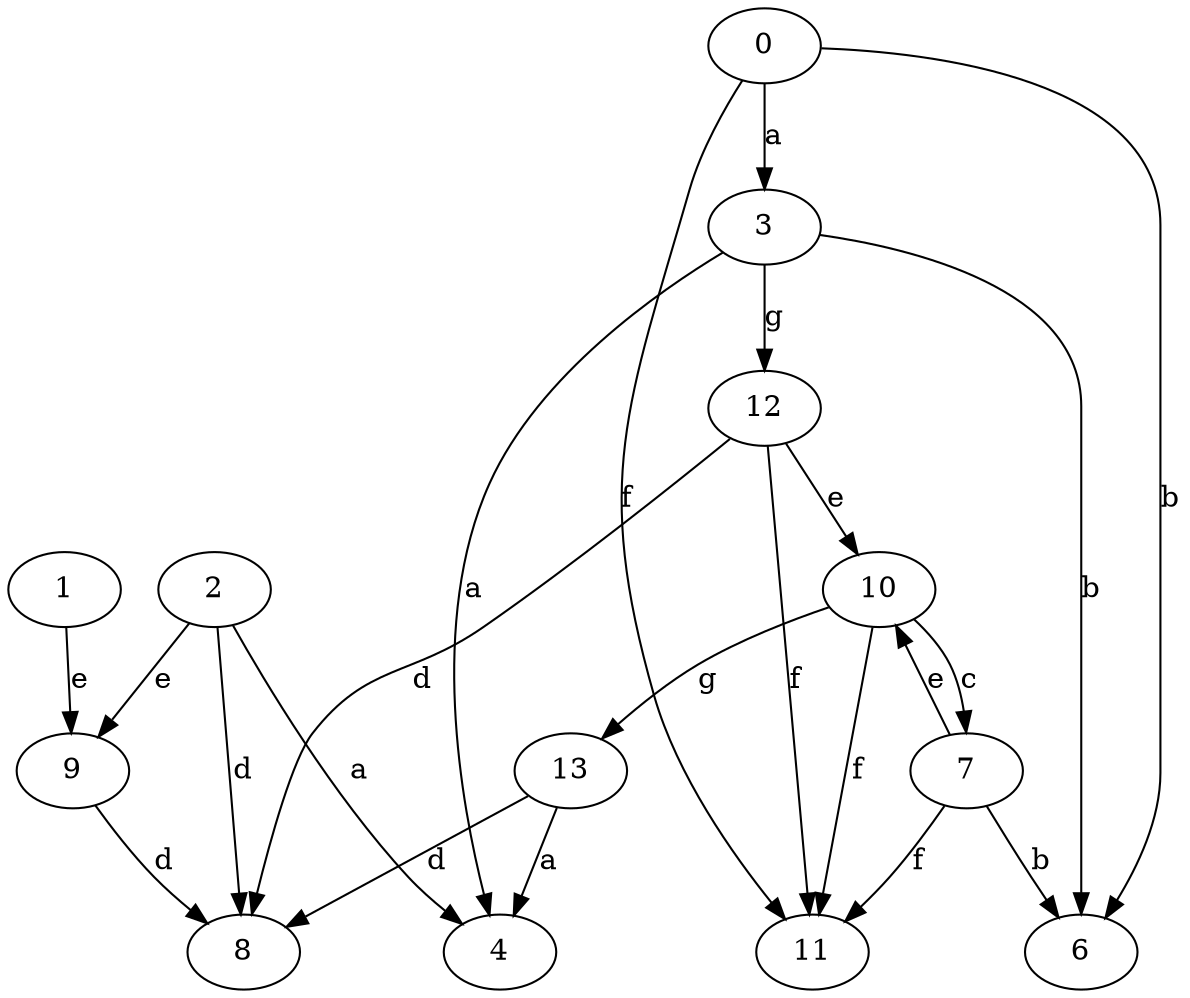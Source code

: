 strict digraph  {
3;
4;
0;
1;
6;
7;
8;
9;
10;
11;
2;
12;
13;
3 -> 4  [label=a];
3 -> 6  [label=b];
3 -> 12  [label=g];
0 -> 3  [label=a];
0 -> 6  [label=b];
0 -> 11  [label=f];
1 -> 9  [label=e];
7 -> 6  [label=b];
7 -> 10  [label=e];
7 -> 11  [label=f];
9 -> 8  [label=d];
10 -> 7  [label=c];
10 -> 11  [label=f];
10 -> 13  [label=g];
2 -> 4  [label=a];
2 -> 8  [label=d];
2 -> 9  [label=e];
12 -> 8  [label=d];
12 -> 10  [label=e];
12 -> 11  [label=f];
13 -> 4  [label=a];
13 -> 8  [label=d];
}
